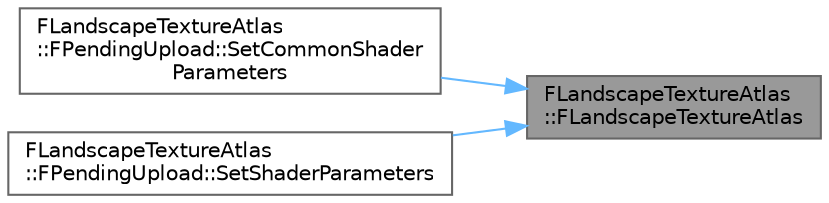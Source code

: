 digraph "FLandscapeTextureAtlas::FLandscapeTextureAtlas"
{
 // INTERACTIVE_SVG=YES
 // LATEX_PDF_SIZE
  bgcolor="transparent";
  edge [fontname=Helvetica,fontsize=10,labelfontname=Helvetica,labelfontsize=10];
  node [fontname=Helvetica,fontsize=10,shape=box,height=0.2,width=0.4];
  rankdir="RL";
  Node1 [id="Node000001",label="FLandscapeTextureAtlas\l::FLandscapeTextureAtlas",height=0.2,width=0.4,color="gray40", fillcolor="grey60", style="filled", fontcolor="black",tooltip=" "];
  Node1 -> Node2 [id="edge1_Node000001_Node000002",dir="back",color="steelblue1",style="solid",tooltip=" "];
  Node2 [id="Node000002",label="FLandscapeTextureAtlas\l::FPendingUpload::SetCommonShader\lParameters",height=0.2,width=0.4,color="grey40", fillcolor="white", style="filled",URL="$d3/d36/structFLandscapeTextureAtlas_1_1FPendingUpload.html#ab45228184f05afa106e79201f021c997",tooltip=" "];
  Node1 -> Node3 [id="edge2_Node000001_Node000003",dir="back",color="steelblue1",style="solid",tooltip=" "];
  Node3 [id="Node000003",label="FLandscapeTextureAtlas\l::FPendingUpload::SetShaderParameters",height=0.2,width=0.4,color="grey40", fillcolor="white", style="filled",URL="$d3/d36/structFLandscapeTextureAtlas_1_1FPendingUpload.html#a7625772db608c8ed053c1852a653e188",tooltip=" "];
}
